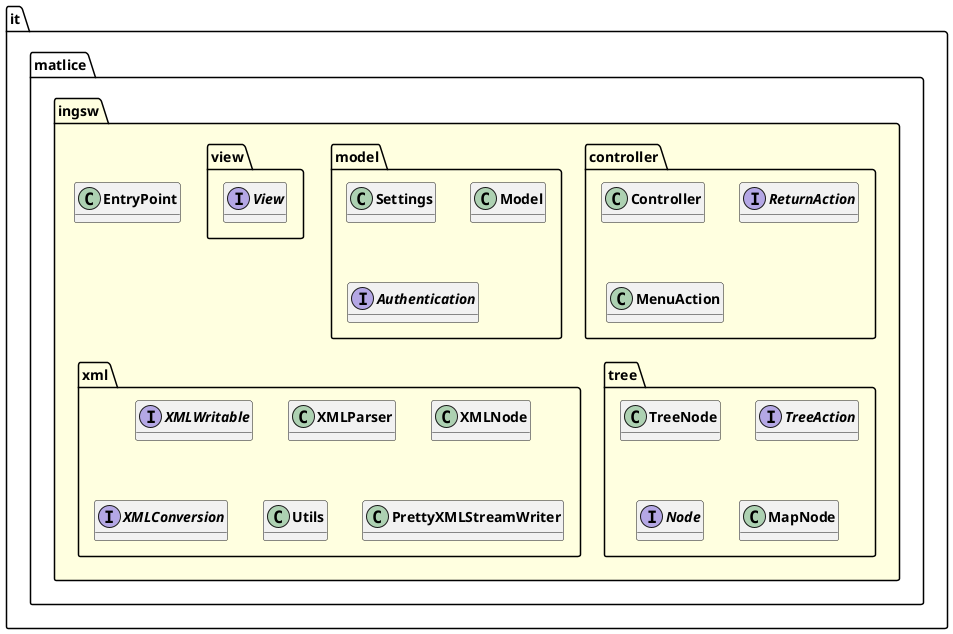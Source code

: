 @startuml

skinparam svgLinkTarget _parent
skinparam linetype ortho
package it.matlice.ingsw [[../../../it/matlice/ingsw/package-summary.html{it.matlice.ingsw}]] #lightyellow {
}

class "<b><size:14>EntryPoint</b>" as it.matlice.ingsw.EntryPoint  [[../../../it/matlice/ingsw/EntryPoint.html{it.matlice.ingsw.EntryPoint}]] {
}

hide it.matlice.ingsw.EntryPoint fields
hide it.matlice.ingsw.EntryPoint methods

package it.matlice.ingsw.controller [[../../../it/matlice/ingsw/controller/package-summary.html{it.matlice.ingsw.controller}]] {
}

class "<b><size:14>Controller</b>" as it.matlice.ingsw.controller.Controller  [[../../../it/matlice/ingsw/controller/Controller.html{it.matlice.ingsw.controller.Controller}]] {
}

hide it.matlice.ingsw.controller.Controller fields
hide it.matlice.ingsw.controller.Controller methods

interface "<b><size:14>ReturnAction</b>" as it.matlice.ingsw.controller.ReturnAction  [[../../../it/matlice/ingsw/controller/ReturnAction.html{it.matlice.ingsw.controller.ReturnAction}]] {
}

hide it.matlice.ingsw.controller.ReturnAction fields
hide it.matlice.ingsw.controller.ReturnAction methods

class "<b><size:14>MenuAction</b>" as it.matlice.ingsw.controller.MenuAction  [[../../../it/matlice/ingsw/controller/MenuAction.html{it.matlice.ingsw.controller.MenuAction}]] {
}

hide it.matlice.ingsw.controller.MenuAction fields
hide it.matlice.ingsw.controller.MenuAction methods

package it.matlice.ingsw.model [[../../../it/matlice/ingsw/model/package-summary.html{it.matlice.ingsw.model}]] {
}

class "<b><size:14>Settings</b>" as it.matlice.ingsw.model.Settings  [[../../../it/matlice/ingsw/model/Settings.html{it.matlice.ingsw.model.Settings}]] {
}

hide it.matlice.ingsw.model.Settings fields
hide it.matlice.ingsw.model.Settings methods

class "<b><size:14>Model</b>" as it.matlice.ingsw.model.Model  [[../../../it/matlice/ingsw/model/Model.html{it.matlice.ingsw.model.Model}]] {
}

hide it.matlice.ingsw.model.Model fields
hide it.matlice.ingsw.model.Model methods

interface "<b><size:14>Authentication</b>" as it.matlice.ingsw.model.Authentication  [[../../../it/matlice/ingsw/model/Authentication.html{it.matlice.ingsw.model.Authentication}]] {
}

hide it.matlice.ingsw.model.Authentication fields
hide it.matlice.ingsw.model.Authentication methods

package it.matlice.ingsw.tree [[../../../it/matlice/ingsw/tree/package-summary.html{it.matlice.ingsw.tree}]] {
}

class "<b><size:14>TreeNode</b>" as it.matlice.ingsw.tree.TreeNode  [[../../../it/matlice/ingsw/tree/TreeNode.html{it.matlice.ingsw.tree.TreeNode}]] {
}

hide it.matlice.ingsw.tree.TreeNode fields
hide it.matlice.ingsw.tree.TreeNode methods

interface "<b><size:14>TreeAction</b>" as it.matlice.ingsw.tree.TreeAction  [[../../../it/matlice/ingsw/tree/TreeAction.html{it.matlice.ingsw.tree.TreeAction}]] {
}

hide it.matlice.ingsw.tree.TreeAction fields
hide it.matlice.ingsw.tree.TreeAction methods

interface "<b><size:14>Node</b>" as it.matlice.ingsw.tree.Node  [[../../../it/matlice/ingsw/tree/Node.html{it.matlice.ingsw.tree.Node}]] {
}

hide it.matlice.ingsw.tree.Node fields
hide it.matlice.ingsw.tree.Node methods

class "<b><size:14>MapNode</b>" as it.matlice.ingsw.tree.MapNode  [[../../../it/matlice/ingsw/tree/MapNode.html{it.matlice.ingsw.tree.MapNode}]] {
}

hide it.matlice.ingsw.tree.MapNode fields
hide it.matlice.ingsw.tree.MapNode methods

package it.matlice.ingsw.view [[../../../it/matlice/ingsw/view/package-summary.html{it.matlice.ingsw.view}]] {
}

interface "<b><size:14>View</b>" as it.matlice.ingsw.view.View  [[../../../it/matlice/ingsw/view/View.html{it.matlice.ingsw.view.View}]] {
}

hide it.matlice.ingsw.view.View fields
hide it.matlice.ingsw.view.View methods

package it.matlice.ingsw.xml [[../../../it/matlice/ingsw/xml/package-summary.html{it.matlice.ingsw.xml}]] {
}

interface "<b><size:14>XMLWritable</b>" as it.matlice.ingsw.xml.XMLWritable  [[../../../it/matlice/ingsw/xml/XMLWritable.html{it.matlice.ingsw.xml.XMLWritable}]] {
}

hide it.matlice.ingsw.xml.XMLWritable fields
hide it.matlice.ingsw.xml.XMLWritable methods

class "<b><size:14>XMLParser</b>" as it.matlice.ingsw.xml.XMLParser  [[../../../it/matlice/ingsw/xml/XMLParser.html{it.matlice.ingsw.xml.XMLParser}]] {
}

hide it.matlice.ingsw.xml.XMLParser fields
hide it.matlice.ingsw.xml.XMLParser methods

class "<b><size:14>XMLNode</b>" as it.matlice.ingsw.xml.XMLNode  [[../../../it/matlice/ingsw/xml/XMLNode.html{it.matlice.ingsw.xml.XMLNode}]] {
}

hide it.matlice.ingsw.xml.XMLNode fields
hide it.matlice.ingsw.xml.XMLNode methods

interface "<b><size:14>XMLConversion</b>" as it.matlice.ingsw.xml.XMLConversion  [[../../../it/matlice/ingsw/xml/XMLConversion.html{it.matlice.ingsw.xml.XMLConversion}]] {
}

hide it.matlice.ingsw.xml.XMLConversion fields
hide it.matlice.ingsw.xml.XMLConversion methods

class "<b><size:14>Utils</b>" as it.matlice.ingsw.xml.Utils  [[../../../it/matlice/ingsw/xml/Utils.html{it.matlice.ingsw.xml.Utils}]] {
}

hide it.matlice.ingsw.xml.Utils fields
hide it.matlice.ingsw.xml.Utils methods

class "<b><size:14>PrettyXMLStreamWriter</b>" as it.matlice.ingsw.xml.PrettyXMLStreamWriter  [[../../../it/matlice/ingsw/xml/PrettyXMLStreamWriter.html{it.matlice.ingsw.xml.PrettyXMLStreamWriter}]] {
}

hide it.matlice.ingsw.xml.PrettyXMLStreamWriter fields
hide it.matlice.ingsw.xml.PrettyXMLStreamWriter methods


@enduml

